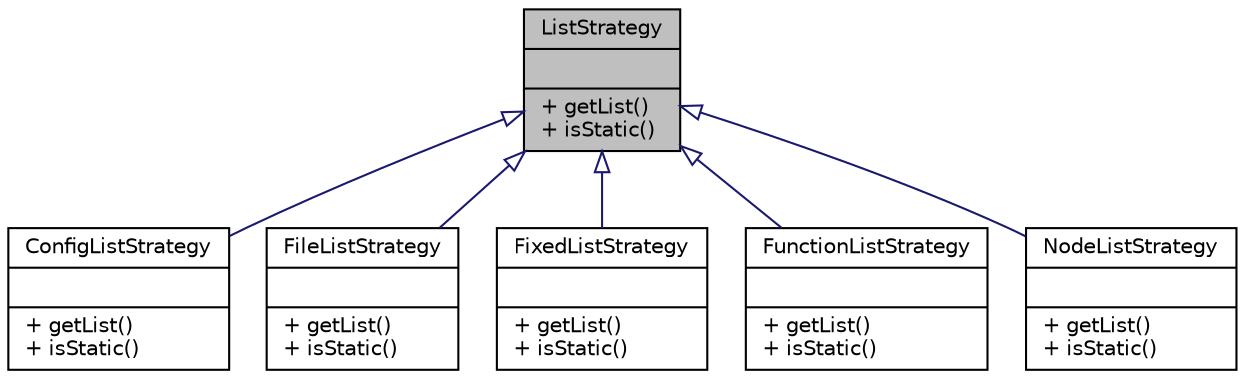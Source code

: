 digraph "ListStrategy"
{
  edge [fontname="Helvetica",fontsize="10",labelfontname="Helvetica",labelfontsize="10"];
  node [fontname="Helvetica",fontsize="10",shape=record];
  Node0 [label="{ListStrategy\n||+ getList()\l+ isStatic()\l}",height=0.2,width=0.4,color="black", fillcolor="grey75", style="filled", fontcolor="black"];
  Node0 -> Node1 [dir="back",color="midnightblue",fontsize="10",style="solid",arrowtail="onormal",fontname="Helvetica"];
  Node1 [label="{ConfigListStrategy\n||+ getList()\l+ isStatic()\l}",height=0.2,width=0.4,color="black", fillcolor="white", style="filled",URL="$classwcmf_1_1lib_1_1presentation_1_1control_1_1lists_1_1impl_1_1_config_list_strategy.html",tooltip="ConfigListStrategy implements a list of key/value pairs that is retrieved from a configuration sectio..."];
  Node0 -> Node2 [dir="back",color="midnightblue",fontsize="10",style="solid",arrowtail="onormal",fontname="Helvetica"];
  Node2 [label="{FileListStrategy\n||+ getList()\l+ isStatic()\l}",height=0.2,width=0.4,color="black", fillcolor="white", style="filled",URL="$classwcmf_1_1lib_1_1presentation_1_1control_1_1lists_1_1impl_1_1_file_list_strategy.html",tooltip="FileListStrategy implements a list of key value pairs that is retrieved from an configuration section..."];
  Node0 -> Node3 [dir="back",color="midnightblue",fontsize="10",style="solid",arrowtail="onormal",fontname="Helvetica"];
  Node3 [label="{FixedListStrategy\n||+ getList()\l+ isStatic()\l}",height=0.2,width=0.4,color="black", fillcolor="white", style="filled",URL="$classwcmf_1_1lib_1_1presentation_1_1control_1_1lists_1_1impl_1_1_fixed_list_strategy.html",tooltip="FixedListStrategy implements a constant list of key/value pairs. "];
  Node0 -> Node4 [dir="back",color="midnightblue",fontsize="10",style="solid",arrowtail="onormal",fontname="Helvetica"];
  Node4 [label="{FunctionListStrategy\n||+ getList()\l+ isStatic()\l}",height=0.2,width=0.4,color="black", fillcolor="white", style="filled",URL="$classwcmf_1_1lib_1_1presentation_1_1control_1_1lists_1_1impl_1_1_function_list_strategy.html",tooltip="FunctionListStrategy implements a list of key/value pairs that is retrieved by a global function..."];
  Node0 -> Node5 [dir="back",color="midnightblue",fontsize="10",style="solid",arrowtail="onormal",fontname="Helvetica"];
  Node5 [label="{NodeListStrategy\n||+ getList()\l+ isStatic()\l}",height=0.2,width=0.4,color="black", fillcolor="white", style="filled",URL="$classwcmf_1_1lib_1_1presentation_1_1control_1_1lists_1_1impl_1_1_node_list_strategy.html",tooltip="NodeListStrategy implements a list of entities that is retrieved from the store, where the keys are t..."];
}

